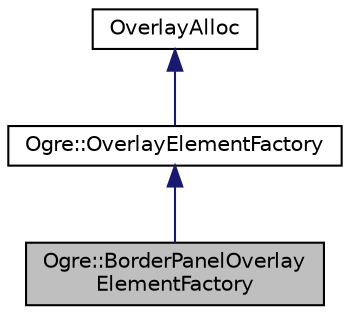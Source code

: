 digraph "Ogre::BorderPanelOverlayElementFactory"
{
  bgcolor="transparent";
  edge [fontname="Helvetica",fontsize="10",labelfontname="Helvetica",labelfontsize="10"];
  node [fontname="Helvetica",fontsize="10",shape=record];
  Node0 [label="Ogre::BorderPanelOverlay\lElementFactory",height=0.2,width=0.4,color="black", fillcolor="grey75", style="filled", fontcolor="black"];
  Node1 -> Node0 [dir="back",color="midnightblue",fontsize="10",style="solid",fontname="Helvetica"];
  Node1 [label="Ogre::OverlayElementFactory",height=0.2,width=0.4,color="black",URL="$class_ogre_1_1_overlay_element_factory.html",tooltip="Defines the interface which all components wishing to supply OverlayElement subclasses must implement..."];
  Node2 -> Node1 [dir="back",color="midnightblue",fontsize="10",style="solid",fontname="Helvetica"];
  Node2 [label="OverlayAlloc",height=0.2,width=0.4,color="black",URL="$class_ogre_1_1_allocated_object.html"];
}
